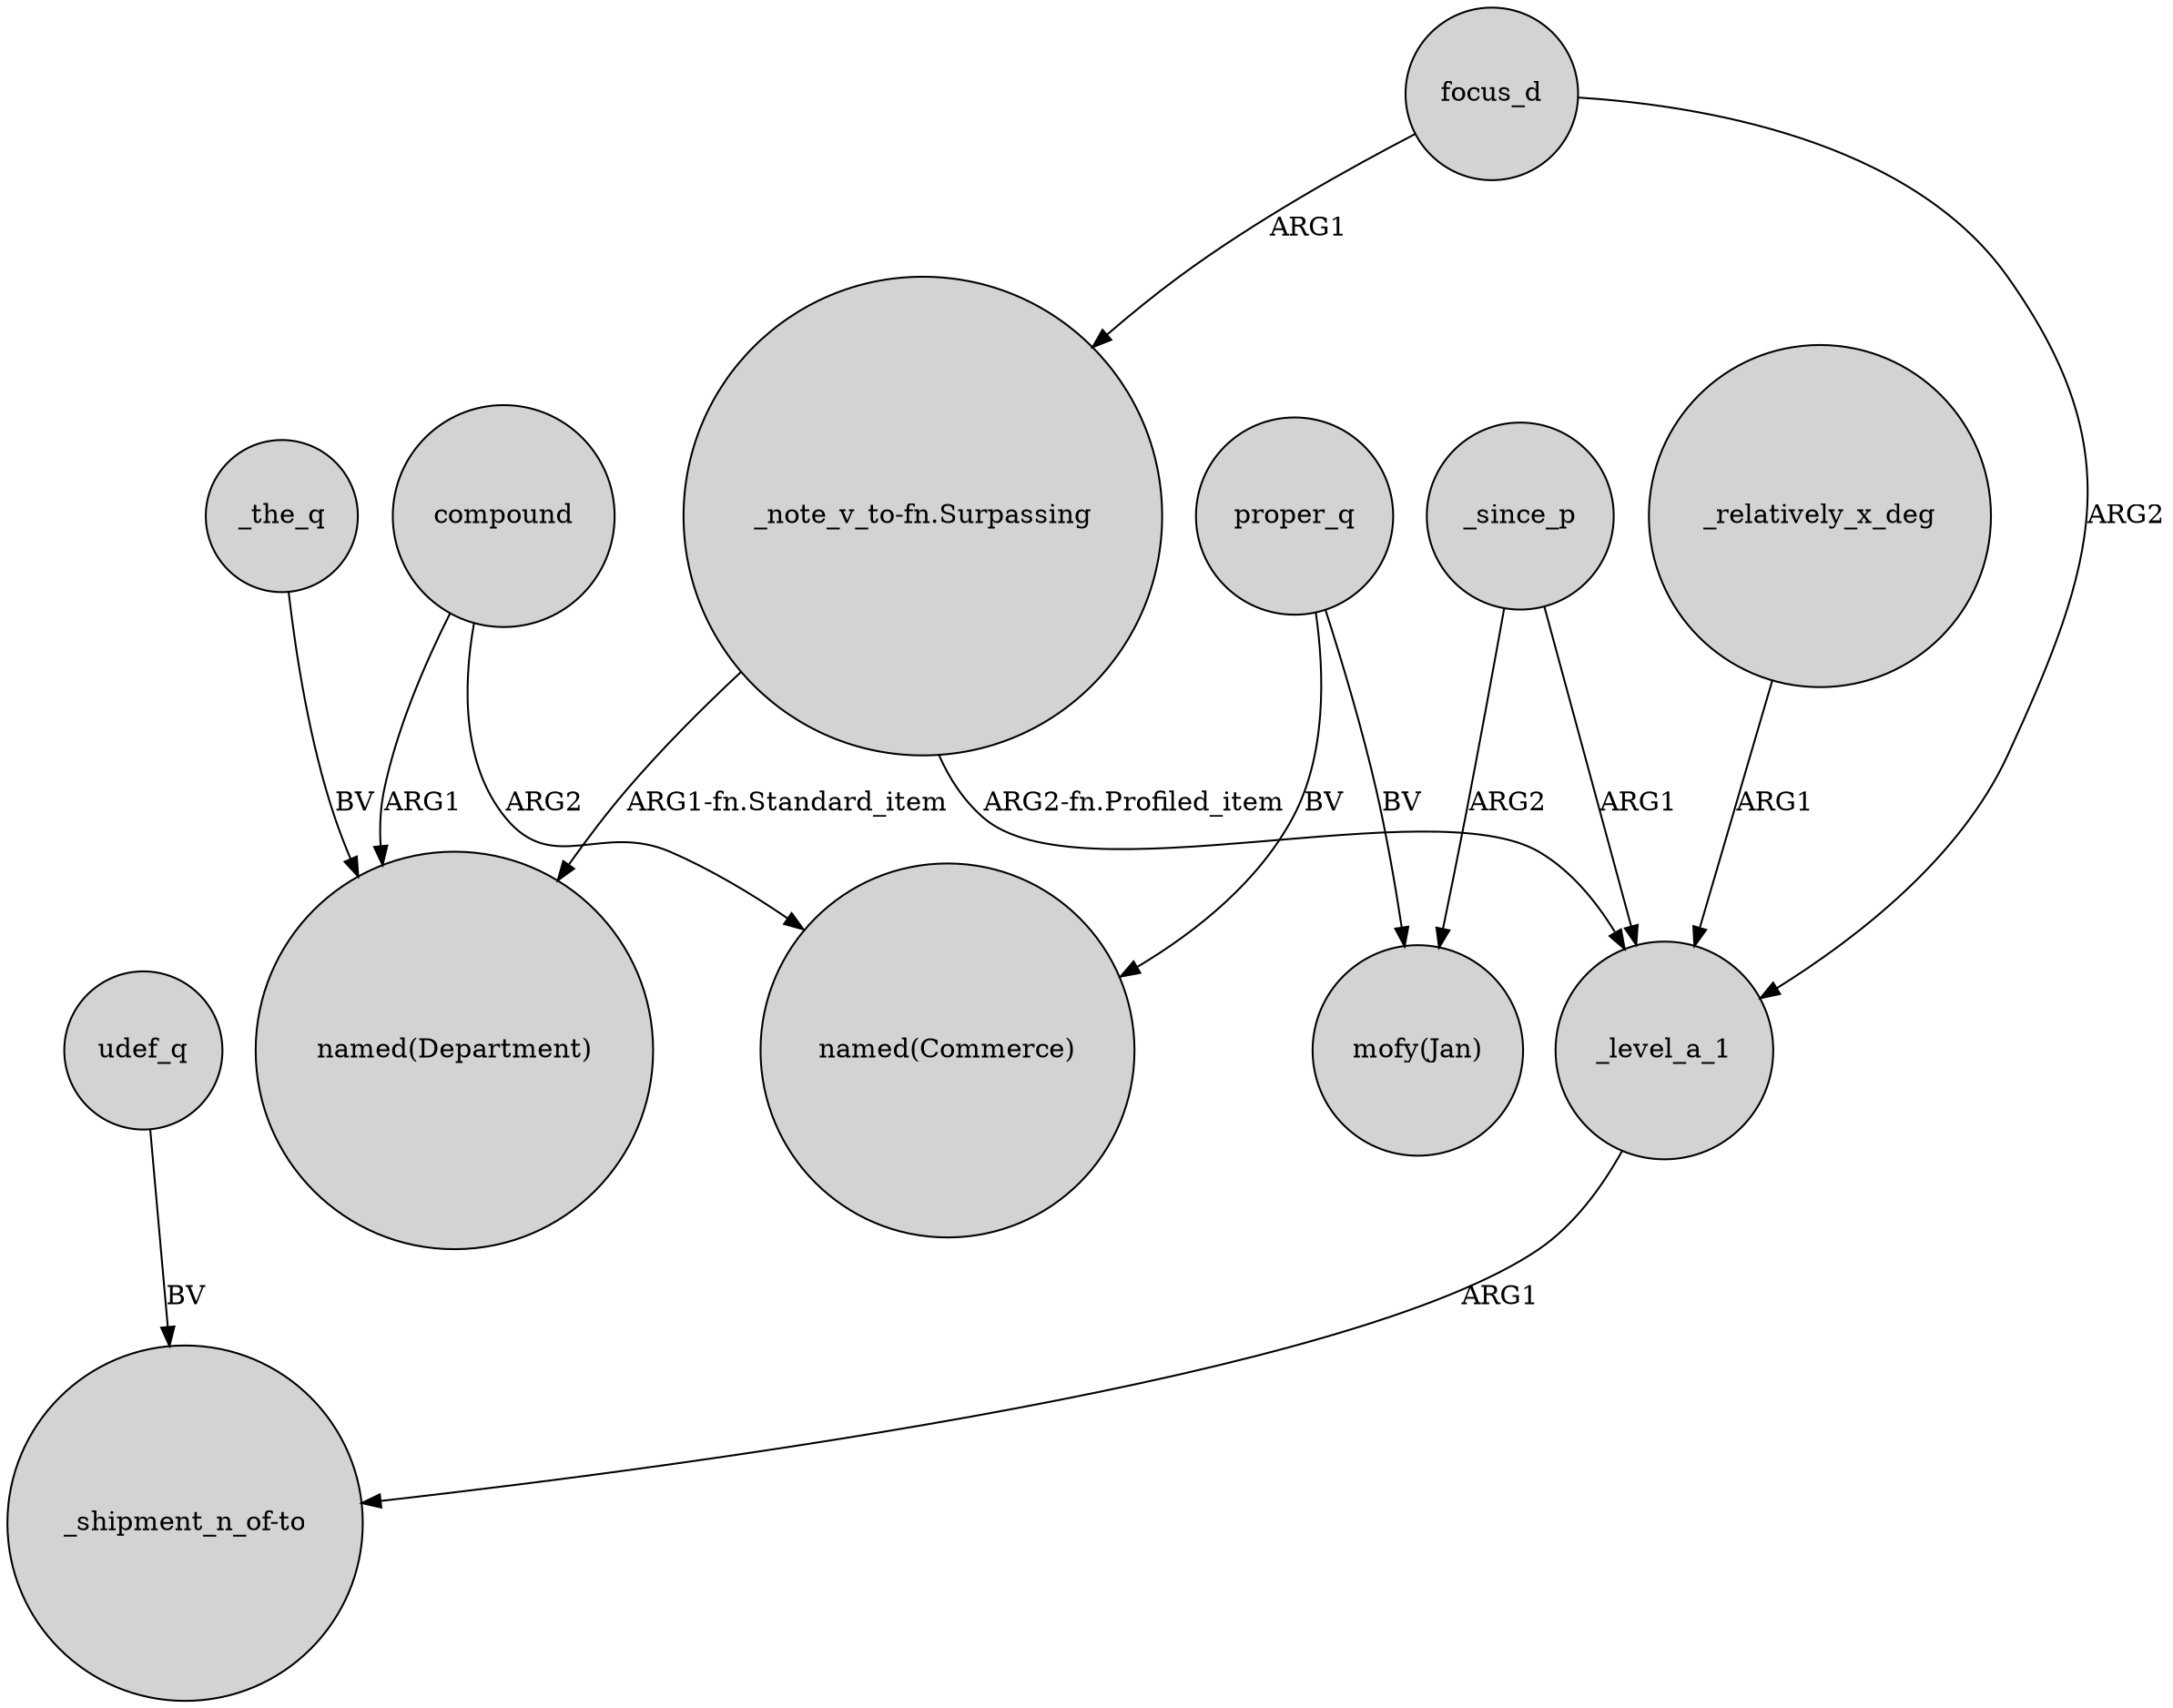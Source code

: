digraph {
	node [shape=circle style=filled]
	_level_a_1 -> "_shipment_n_of-to" [label=ARG1]
	proper_q -> "mofy(Jan)" [label=BV]
	proper_q -> "named(Commerce)" [label=BV]
	"_note_v_to-fn.Surpassing" -> "named(Department)" [label="ARG1-fn.Standard_item"]
	_the_q -> "named(Department)" [label=BV]
	focus_d -> _level_a_1 [label=ARG2]
	_since_p -> _level_a_1 [label=ARG1]
	focus_d -> "_note_v_to-fn.Surpassing" [label=ARG1]
	_relatively_x_deg -> _level_a_1 [label=ARG1]
	compound -> "named(Department)" [label=ARG1]
	_since_p -> "mofy(Jan)" [label=ARG2]
	compound -> "named(Commerce)" [label=ARG2]
	"_note_v_to-fn.Surpassing" -> _level_a_1 [label="ARG2-fn.Profiled_item"]
	udef_q -> "_shipment_n_of-to" [label=BV]
}

